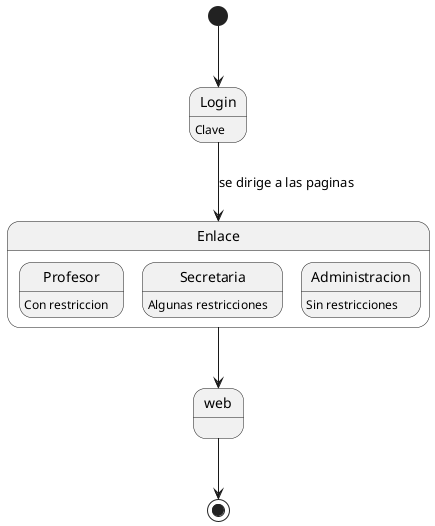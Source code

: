 @startuml enlaces

[*] --> Login 
Login : Clave 
state Enlace{

Profesor : Con restriccion      
Secretaria : Algunas restricciones
Administracion : Sin restricciones 



}

Login --> Enlace: se dirige a las paginas
Enlace --> web
web --> [*]








@enduml